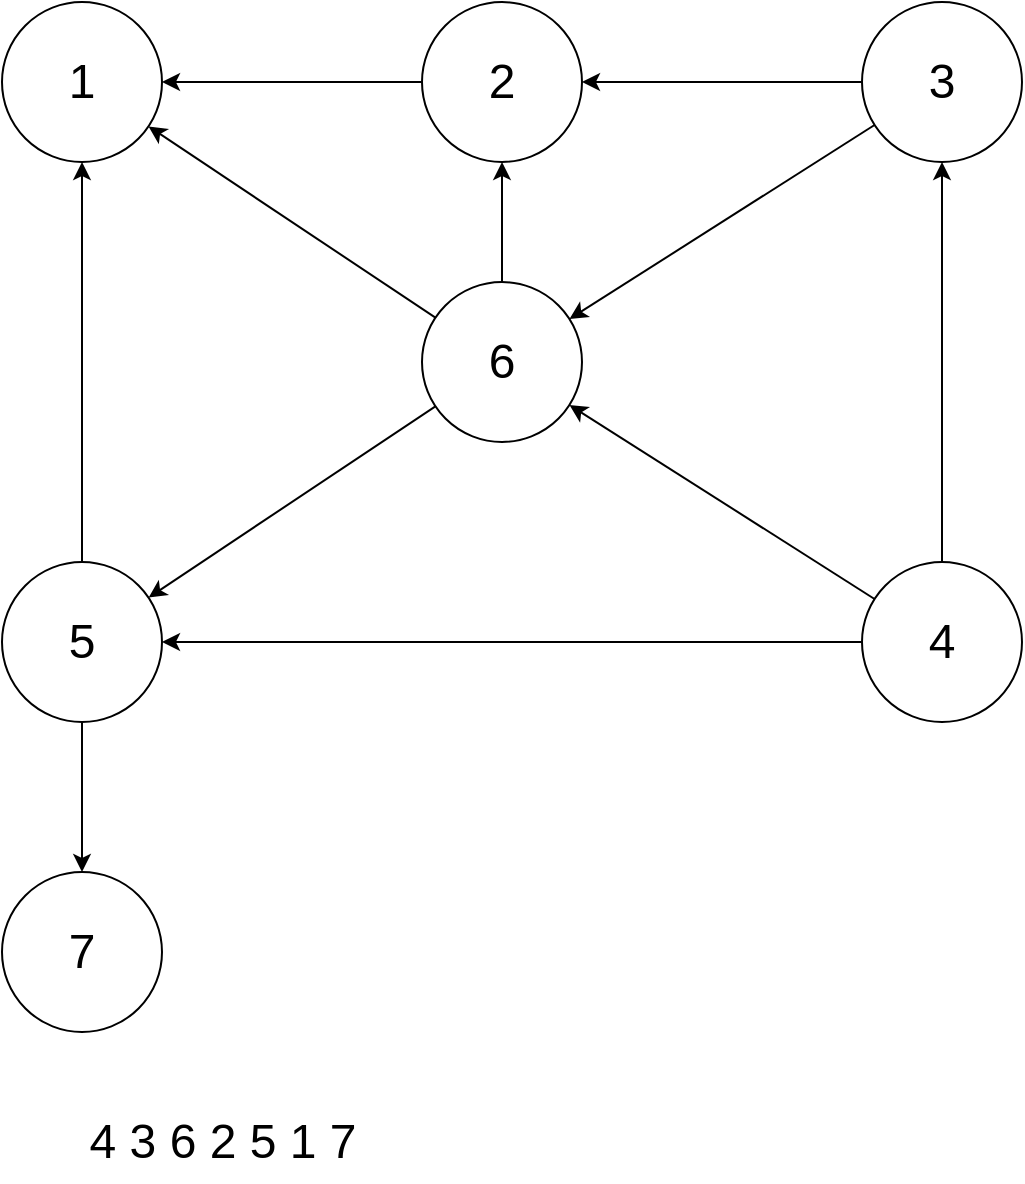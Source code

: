 <mxfile version="20.2.7" type="github">
  <diagram id="I3v-WavY5lM3qIA2kUrr" name="第 1 页">
    <mxGraphModel dx="912" dy="818" grid="1" gridSize="10" guides="1" tooltips="1" connect="1" arrows="1" fold="1" page="1" pageScale="1" pageWidth="827" pageHeight="1169" math="0" shadow="0">
      <root>
        <mxCell id="0" />
        <mxCell id="1" parent="0" />
        <mxCell id="VGngwYuoQ34Kih8MQLb0-2" value="&lt;font style=&quot;font-size: 24px;&quot;&gt;1&lt;/font&gt;" style="ellipse;whiteSpace=wrap;html=1;aspect=fixed;" vertex="1" parent="1">
          <mxGeometry x="110" y="70" width="80" height="80" as="geometry" />
        </mxCell>
        <mxCell id="VGngwYuoQ34Kih8MQLb0-9" style="rounded=0;orthogonalLoop=1;jettySize=auto;html=1;fontSize=24;" edge="1" parent="1" source="VGngwYuoQ34Kih8MQLb0-3" target="VGngwYuoQ34Kih8MQLb0-2">
          <mxGeometry relative="1" as="geometry" />
        </mxCell>
        <mxCell id="VGngwYuoQ34Kih8MQLb0-3" value="&lt;font style=&quot;font-size: 24px;&quot;&gt;2&lt;/font&gt;" style="ellipse;whiteSpace=wrap;html=1;aspect=fixed;" vertex="1" parent="1">
          <mxGeometry x="320" y="70" width="80" height="80" as="geometry" />
        </mxCell>
        <mxCell id="VGngwYuoQ34Kih8MQLb0-10" style="edgeStyle=none;rounded=0;orthogonalLoop=1;jettySize=auto;html=1;fontSize=24;" edge="1" parent="1" source="VGngwYuoQ34Kih8MQLb0-4" target="VGngwYuoQ34Kih8MQLb0-3">
          <mxGeometry relative="1" as="geometry" />
        </mxCell>
        <mxCell id="VGngwYuoQ34Kih8MQLb0-11" style="edgeStyle=none;rounded=0;orthogonalLoop=1;jettySize=auto;html=1;fontSize=24;" edge="1" parent="1" source="VGngwYuoQ34Kih8MQLb0-4" target="VGngwYuoQ34Kih8MQLb0-7">
          <mxGeometry relative="1" as="geometry" />
        </mxCell>
        <mxCell id="VGngwYuoQ34Kih8MQLb0-4" value="&lt;font style=&quot;font-size: 24px;&quot;&gt;3&lt;/font&gt;" style="ellipse;whiteSpace=wrap;html=1;aspect=fixed;" vertex="1" parent="1">
          <mxGeometry x="540" y="70" width="80" height="80" as="geometry" />
        </mxCell>
        <mxCell id="VGngwYuoQ34Kih8MQLb0-12" style="edgeStyle=none;rounded=0;orthogonalLoop=1;jettySize=auto;html=1;fontSize=24;" edge="1" parent="1" source="VGngwYuoQ34Kih8MQLb0-5" target="VGngwYuoQ34Kih8MQLb0-4">
          <mxGeometry relative="1" as="geometry" />
        </mxCell>
        <mxCell id="VGngwYuoQ34Kih8MQLb0-13" style="edgeStyle=none;rounded=0;orthogonalLoop=1;jettySize=auto;html=1;fontSize=24;" edge="1" parent="1" source="VGngwYuoQ34Kih8MQLb0-5" target="VGngwYuoQ34Kih8MQLb0-6">
          <mxGeometry relative="1" as="geometry" />
        </mxCell>
        <mxCell id="VGngwYuoQ34Kih8MQLb0-14" style="edgeStyle=none;rounded=0;orthogonalLoop=1;jettySize=auto;html=1;fontSize=24;" edge="1" parent="1" source="VGngwYuoQ34Kih8MQLb0-5" target="VGngwYuoQ34Kih8MQLb0-7">
          <mxGeometry relative="1" as="geometry" />
        </mxCell>
        <mxCell id="VGngwYuoQ34Kih8MQLb0-5" value="&lt;font style=&quot;font-size: 24px;&quot;&gt;4&lt;/font&gt;" style="ellipse;whiteSpace=wrap;html=1;aspect=fixed;" vertex="1" parent="1">
          <mxGeometry x="540" y="350" width="80" height="80" as="geometry" />
        </mxCell>
        <mxCell id="VGngwYuoQ34Kih8MQLb0-15" style="edgeStyle=none;rounded=0;orthogonalLoop=1;jettySize=auto;html=1;fontSize=24;" edge="1" parent="1" source="VGngwYuoQ34Kih8MQLb0-6" target="VGngwYuoQ34Kih8MQLb0-2">
          <mxGeometry relative="1" as="geometry" />
        </mxCell>
        <mxCell id="VGngwYuoQ34Kih8MQLb0-16" style="edgeStyle=none;rounded=0;orthogonalLoop=1;jettySize=auto;html=1;fontSize=24;" edge="1" parent="1" source="VGngwYuoQ34Kih8MQLb0-6" target="VGngwYuoQ34Kih8MQLb0-8">
          <mxGeometry relative="1" as="geometry" />
        </mxCell>
        <mxCell id="VGngwYuoQ34Kih8MQLb0-6" value="&lt;font style=&quot;font-size: 24px;&quot;&gt;5&lt;/font&gt;" style="ellipse;whiteSpace=wrap;html=1;aspect=fixed;" vertex="1" parent="1">
          <mxGeometry x="110" y="350" width="80" height="80" as="geometry" />
        </mxCell>
        <mxCell id="VGngwYuoQ34Kih8MQLb0-17" style="edgeStyle=none;rounded=0;orthogonalLoop=1;jettySize=auto;html=1;fontSize=24;" edge="1" parent="1" source="VGngwYuoQ34Kih8MQLb0-7" target="VGngwYuoQ34Kih8MQLb0-2">
          <mxGeometry relative="1" as="geometry" />
        </mxCell>
        <mxCell id="VGngwYuoQ34Kih8MQLb0-18" style="edgeStyle=none;rounded=0;orthogonalLoop=1;jettySize=auto;html=1;fontSize=24;" edge="1" parent="1" source="VGngwYuoQ34Kih8MQLb0-7" target="VGngwYuoQ34Kih8MQLb0-3">
          <mxGeometry relative="1" as="geometry" />
        </mxCell>
        <mxCell id="VGngwYuoQ34Kih8MQLb0-19" style="edgeStyle=none;rounded=0;orthogonalLoop=1;jettySize=auto;html=1;fontSize=24;" edge="1" parent="1" source="VGngwYuoQ34Kih8MQLb0-7" target="VGngwYuoQ34Kih8MQLb0-6">
          <mxGeometry relative="1" as="geometry" />
        </mxCell>
        <mxCell id="VGngwYuoQ34Kih8MQLb0-7" value="&lt;font style=&quot;font-size: 24px;&quot;&gt;6&lt;/font&gt;" style="ellipse;whiteSpace=wrap;html=1;aspect=fixed;" vertex="1" parent="1">
          <mxGeometry x="320" y="210" width="80" height="80" as="geometry" />
        </mxCell>
        <mxCell id="VGngwYuoQ34Kih8MQLb0-8" value="&lt;font style=&quot;font-size: 24px;&quot;&gt;7&lt;/font&gt;" style="ellipse;whiteSpace=wrap;html=1;aspect=fixed;" vertex="1" parent="1">
          <mxGeometry x="110" y="505" width="80" height="80" as="geometry" />
        </mxCell>
        <mxCell id="VGngwYuoQ34Kih8MQLb0-20" value="4 3 6 2 5 1 7" style="text;html=1;align=center;verticalAlign=middle;resizable=0;points=[];autosize=1;strokeColor=none;fillColor=none;fontSize=24;" vertex="1" parent="1">
          <mxGeometry x="140" y="620" width="160" height="40" as="geometry" />
        </mxCell>
      </root>
    </mxGraphModel>
  </diagram>
</mxfile>
